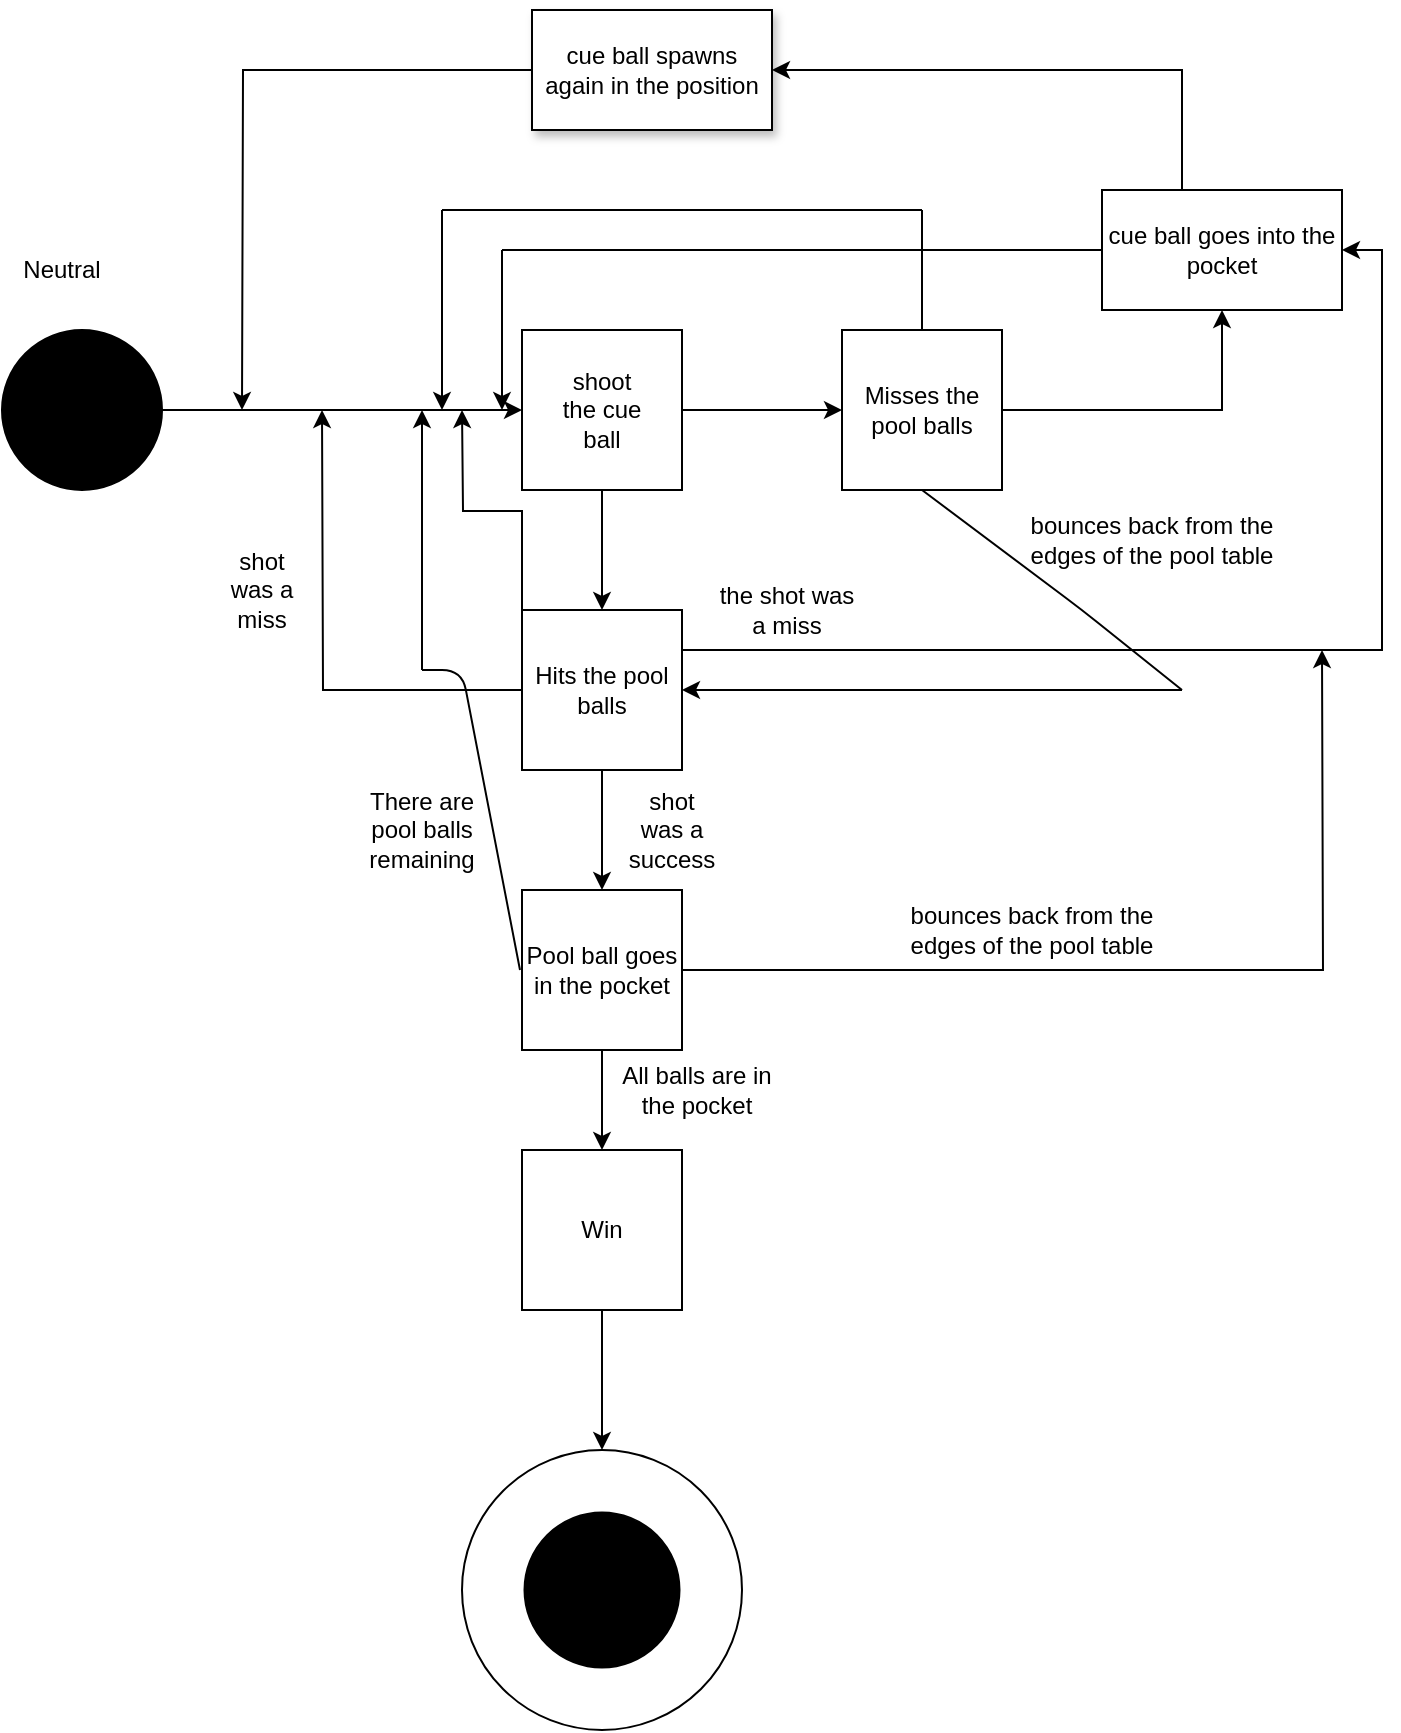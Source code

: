 <mxfile version="12.5.5" type="device"><diagram id="mm7hF15MvrVNc4FqPP2N" name="Page-1"><mxGraphModel dx="1422" dy="794" grid="1" gridSize="10" guides="1" tooltips="1" connect="1" arrows="1" fold="1" page="1" pageScale="1" pageWidth="850" pageHeight="1100" math="0" shadow="0"><root><mxCell id="0"/><mxCell id="1" parent="0"/><mxCell id="PiYGQeOm8PDUO4BvLQAN-2" style="edgeStyle=orthogonalEdgeStyle;rounded=0;orthogonalLoop=1;jettySize=auto;html=1;" edge="1" parent="1" source="PiYGQeOm8PDUO4BvLQAN-1"><mxGeometry relative="1" as="geometry"><mxPoint x="360" y="220" as="targetPoint"/></mxGeometry></mxCell><mxCell id="PiYGQeOm8PDUO4BvLQAN-1" value="" style="ellipse;whiteSpace=wrap;html=1;fillColor=#000000;" vertex="1" parent="1"><mxGeometry x="100" y="180" width="80" height="80" as="geometry"/></mxCell><mxCell id="PiYGQeOm8PDUO4BvLQAN-5" style="edgeStyle=orthogonalEdgeStyle;rounded=0;orthogonalLoop=1;jettySize=auto;html=1;exitX=0.5;exitY=1;exitDx=0;exitDy=0;" edge="1" parent="1" source="PiYGQeOm8PDUO4BvLQAN-3"><mxGeometry relative="1" as="geometry"><mxPoint x="400" y="320" as="targetPoint"/></mxGeometry></mxCell><mxCell id="PiYGQeOm8PDUO4BvLQAN-6" style="edgeStyle=orthogonalEdgeStyle;rounded=0;orthogonalLoop=1;jettySize=auto;html=1;" edge="1" parent="1" source="PiYGQeOm8PDUO4BvLQAN-3"><mxGeometry relative="1" as="geometry"><mxPoint x="520" y="220" as="targetPoint"/></mxGeometry></mxCell><mxCell id="PiYGQeOm8PDUO4BvLQAN-3" value="" style="whiteSpace=wrap;html=1;aspect=fixed;fillColor=#FFFFFF;" vertex="1" parent="1"><mxGeometry x="360" y="180" width="80" height="80" as="geometry"/></mxCell><mxCell id="PiYGQeOm8PDUO4BvLQAN-4" value="shoot the cue ball" style="text;html=1;strokeColor=none;fillColor=none;align=center;verticalAlign=middle;whiteSpace=wrap;rounded=0;" vertex="1" parent="1"><mxGeometry x="375" y="200" width="50" height="40" as="geometry"/></mxCell><mxCell id="PiYGQeOm8PDUO4BvLQAN-15" style="edgeStyle=orthogonalEdgeStyle;rounded=0;orthogonalLoop=1;jettySize=auto;html=1;" edge="1" parent="1" source="PiYGQeOm8PDUO4BvLQAN-7"><mxGeometry relative="1" as="geometry"><mxPoint x="400" y="460" as="targetPoint"/></mxGeometry></mxCell><mxCell id="PiYGQeOm8PDUO4BvLQAN-42" style="edgeStyle=orthogonalEdgeStyle;rounded=0;orthogonalLoop=1;jettySize=auto;html=1;exitX=1;exitY=0.25;exitDx=0;exitDy=0;entryX=1;entryY=0.5;entryDx=0;entryDy=0;" edge="1" parent="1" source="PiYGQeOm8PDUO4BvLQAN-7" target="PiYGQeOm8PDUO4BvLQAN-32"><mxGeometry relative="1" as="geometry"><mxPoint x="520" y="325" as="sourcePoint"/></mxGeometry></mxCell><mxCell id="PiYGQeOm8PDUO4BvLQAN-43" style="edgeStyle=orthogonalEdgeStyle;rounded=0;orthogonalLoop=1;jettySize=auto;html=1;exitX=0;exitY=0;exitDx=0;exitDy=0;" edge="1" parent="1" source="PiYGQeOm8PDUO4BvLQAN-7"><mxGeometry relative="1" as="geometry"><mxPoint x="330" y="220" as="targetPoint"/></mxGeometry></mxCell><mxCell id="PiYGQeOm8PDUO4BvLQAN-48" style="edgeStyle=orthogonalEdgeStyle;rounded=0;orthogonalLoop=1;jettySize=auto;html=1;" edge="1" parent="1" source="PiYGQeOm8PDUO4BvLQAN-7"><mxGeometry relative="1" as="geometry"><mxPoint x="260" y="220" as="targetPoint"/></mxGeometry></mxCell><mxCell id="PiYGQeOm8PDUO4BvLQAN-7" value="Hits the pool balls" style="whiteSpace=wrap;html=1;aspect=fixed;fillColor=#FFFFFF;" vertex="1" parent="1"><mxGeometry x="360" y="320" width="80" height="80" as="geometry"/></mxCell><mxCell id="PiYGQeOm8PDUO4BvLQAN-34" style="edgeStyle=orthogonalEdgeStyle;rounded=0;orthogonalLoop=1;jettySize=auto;html=1;entryX=0.5;entryY=1;entryDx=0;entryDy=0;" edge="1" parent="1" source="PiYGQeOm8PDUO4BvLQAN-8" target="PiYGQeOm8PDUO4BvLQAN-32"><mxGeometry relative="1" as="geometry"/></mxCell><mxCell id="PiYGQeOm8PDUO4BvLQAN-8" value="Misses the pool balls" style="whiteSpace=wrap;html=1;aspect=fixed;fillColor=#FFFFFF;" vertex="1" parent="1"><mxGeometry x="520" y="180" width="80" height="80" as="geometry"/></mxCell><mxCell id="PiYGQeOm8PDUO4BvLQAN-10" value="" style="endArrow=none;html=1;exitX=0.5;exitY=1;exitDx=0;exitDy=0;" edge="1" parent="1" source="PiYGQeOm8PDUO4BvLQAN-8"><mxGeometry width="50" height="50" relative="1" as="geometry"><mxPoint x="610" y="310" as="sourcePoint"/><mxPoint x="690" y="360" as="targetPoint"/><Array as="points"><mxPoint x="640" y="320"/></Array></mxGeometry></mxCell><mxCell id="PiYGQeOm8PDUO4BvLQAN-13" value="" style="endArrow=classic;html=1;entryX=1;entryY=0.5;entryDx=0;entryDy=0;" edge="1" parent="1" target="PiYGQeOm8PDUO4BvLQAN-7"><mxGeometry width="50" height="50" relative="1" as="geometry"><mxPoint x="690" y="360" as="sourcePoint"/><mxPoint x="250" y="420" as="targetPoint"/></mxGeometry></mxCell><mxCell id="PiYGQeOm8PDUO4BvLQAN-14" value="bounces back from the edges of the pool table" style="text;html=1;strokeColor=none;fillColor=none;align=center;verticalAlign=middle;whiteSpace=wrap;rounded=0;" vertex="1" parent="1"><mxGeometry x="600" y="280" width="150" height="10" as="geometry"/></mxCell><mxCell id="PiYGQeOm8PDUO4BvLQAN-24" style="edgeStyle=orthogonalEdgeStyle;rounded=0;orthogonalLoop=1;jettySize=auto;html=1;exitX=0.5;exitY=1;exitDx=0;exitDy=0;entryX=0.5;entryY=0;entryDx=0;entryDy=0;" edge="1" parent="1" source="PiYGQeOm8PDUO4BvLQAN-16" target="PiYGQeOm8PDUO4BvLQAN-23"><mxGeometry relative="1" as="geometry"/></mxCell><mxCell id="PiYGQeOm8PDUO4BvLQAN-54" style="edgeStyle=orthogonalEdgeStyle;rounded=0;orthogonalLoop=1;jettySize=auto;html=1;exitX=1;exitY=0.5;exitDx=0;exitDy=0;" edge="1" parent="1" source="PiYGQeOm8PDUO4BvLQAN-16"><mxGeometry relative="1" as="geometry"><mxPoint x="760" y="340" as="targetPoint"/></mxGeometry></mxCell><mxCell id="PiYGQeOm8PDUO4BvLQAN-16" value="Pool ball goes in the pocket" style="whiteSpace=wrap;html=1;aspect=fixed;fillColor=#FFFFFF;" vertex="1" parent="1"><mxGeometry x="360" y="460" width="80" height="80" as="geometry"/></mxCell><mxCell id="PiYGQeOm8PDUO4BvLQAN-20" value="" style="endArrow=none;html=1;exitX=0.5;exitY=0;exitDx=0;exitDy=0;" edge="1" parent="1" source="PiYGQeOm8PDUO4BvLQAN-8"><mxGeometry width="50" height="50" relative="1" as="geometry"><mxPoint x="200" y="610" as="sourcePoint"/><mxPoint x="560" y="120" as="targetPoint"/></mxGeometry></mxCell><mxCell id="PiYGQeOm8PDUO4BvLQAN-21" value="" style="endArrow=none;html=1;" edge="1" parent="1"><mxGeometry width="50" height="50" relative="1" as="geometry"><mxPoint x="320" y="120" as="sourcePoint"/><mxPoint x="560" y="120" as="targetPoint"/></mxGeometry></mxCell><mxCell id="PiYGQeOm8PDUO4BvLQAN-22" value="" style="endArrow=classic;html=1;" edge="1" parent="1"><mxGeometry width="50" height="50" relative="1" as="geometry"><mxPoint x="320" y="120" as="sourcePoint"/><mxPoint x="320" y="220" as="targetPoint"/></mxGeometry></mxCell><mxCell id="PiYGQeOm8PDUO4BvLQAN-38" style="edgeStyle=orthogonalEdgeStyle;rounded=0;orthogonalLoop=1;jettySize=auto;html=1;" edge="1" parent="1" source="PiYGQeOm8PDUO4BvLQAN-23"><mxGeometry relative="1" as="geometry"><mxPoint x="400" y="740" as="targetPoint"/></mxGeometry></mxCell><mxCell id="PiYGQeOm8PDUO4BvLQAN-23" value="Win" style="whiteSpace=wrap;html=1;aspect=fixed;fillColor=#FFFFFF;" vertex="1" parent="1"><mxGeometry x="360" y="590" width="80" height="80" as="geometry"/></mxCell><mxCell id="PiYGQeOm8PDUO4BvLQAN-25" value="All balls are in the pocket" style="text;html=1;strokeColor=none;fillColor=none;align=center;verticalAlign=middle;whiteSpace=wrap;rounded=0;" vertex="1" parent="1"><mxGeometry x="400" y="550" width="95" height="20" as="geometry"/></mxCell><mxCell id="PiYGQeOm8PDUO4BvLQAN-26" value="shot was a success" style="text;html=1;strokeColor=none;fillColor=none;align=center;verticalAlign=middle;whiteSpace=wrap;rounded=0;" vertex="1" parent="1"><mxGeometry x="415" y="420" width="40" height="20" as="geometry"/></mxCell><mxCell id="PiYGQeOm8PDUO4BvLQAN-28" value="" style="endArrow=none;html=1;" edge="1" parent="1"><mxGeometry width="50" height="50" relative="1" as="geometry"><mxPoint x="359" y="500" as="sourcePoint"/><mxPoint x="310" y="350" as="targetPoint"/><Array as="points"><mxPoint x="330" y="350"/></Array></mxGeometry></mxCell><mxCell id="PiYGQeOm8PDUO4BvLQAN-30" value="" style="endArrow=classic;html=1;" edge="1" parent="1"><mxGeometry width="50" height="50" relative="1" as="geometry"><mxPoint x="310" y="350" as="sourcePoint"/><mxPoint x="310" y="220" as="targetPoint"/></mxGeometry></mxCell><mxCell id="PiYGQeOm8PDUO4BvLQAN-31" value="There are pool balls remaining" style="text;html=1;strokeColor=none;fillColor=none;align=center;verticalAlign=middle;whiteSpace=wrap;rounded=0;" vertex="1" parent="1"><mxGeometry x="290" y="420" width="40" height="20" as="geometry"/></mxCell><mxCell id="PiYGQeOm8PDUO4BvLQAN-51" style="edgeStyle=orthogonalEdgeStyle;rounded=0;orthogonalLoop=1;jettySize=auto;html=1;entryX=1;entryY=0.5;entryDx=0;entryDy=0;" edge="1" parent="1" source="PiYGQeOm8PDUO4BvLQAN-32" target="PiYGQeOm8PDUO4BvLQAN-50"><mxGeometry relative="1" as="geometry"><Array as="points"><mxPoint x="690" y="50"/></Array></mxGeometry></mxCell><mxCell id="PiYGQeOm8PDUO4BvLQAN-32" value="cue ball goes into the pocket" style="rounded=0;whiteSpace=wrap;html=1;fillColor=#FFFFFF;" vertex="1" parent="1"><mxGeometry x="650" y="110" width="120" height="60" as="geometry"/></mxCell><mxCell id="PiYGQeOm8PDUO4BvLQAN-36" value="" style="endArrow=none;html=1;" edge="1" parent="1"><mxGeometry width="50" height="50" relative="1" as="geometry"><mxPoint x="350" y="140" as="sourcePoint"/><mxPoint x="650" y="140" as="targetPoint"/></mxGeometry></mxCell><mxCell id="PiYGQeOm8PDUO4BvLQAN-37" value="" style="endArrow=classic;html=1;" edge="1" parent="1"><mxGeometry width="50" height="50" relative="1" as="geometry"><mxPoint x="350" y="140" as="sourcePoint"/><mxPoint x="350" y="220" as="targetPoint"/></mxGeometry></mxCell><mxCell id="PiYGQeOm8PDUO4BvLQAN-39" value="" style="ellipse;whiteSpace=wrap;html=1;fillColor=#FFFFFF;" vertex="1" parent="1"><mxGeometry x="330" y="740" width="140" height="140" as="geometry"/></mxCell><mxCell id="PiYGQeOm8PDUO4BvLQAN-40" value="" style="ellipse;whiteSpace=wrap;html=1;fillColor=#000000;" vertex="1" parent="1"><mxGeometry x="361.25" y="771.25" width="77.5" height="77.5" as="geometry"/></mxCell><mxCell id="PiYGQeOm8PDUO4BvLQAN-46" value="the shot was a miss" style="text;html=1;strokeColor=none;fillColor=none;align=center;verticalAlign=middle;whiteSpace=wrap;rounded=0;" vertex="1" parent="1"><mxGeometry x="455" y="310" width="75" height="20" as="geometry"/></mxCell><mxCell id="PiYGQeOm8PDUO4BvLQAN-49" value="shot was a miss" style="text;html=1;strokeColor=none;fillColor=none;align=center;verticalAlign=middle;whiteSpace=wrap;rounded=0;" vertex="1" parent="1"><mxGeometry x="210" y="300" width="40" height="20" as="geometry"/></mxCell><mxCell id="PiYGQeOm8PDUO4BvLQAN-52" style="edgeStyle=orthogonalEdgeStyle;rounded=0;orthogonalLoop=1;jettySize=auto;html=1;" edge="1" parent="1" source="PiYGQeOm8PDUO4BvLQAN-50"><mxGeometry relative="1" as="geometry"><mxPoint x="220" y="220" as="targetPoint"/></mxGeometry></mxCell><mxCell id="PiYGQeOm8PDUO4BvLQAN-50" value="cue ball spawns again in the position" style="rounded=0;whiteSpace=wrap;html=1;fillColor=#FFFFFF;shadow=1;" vertex="1" parent="1"><mxGeometry x="365" y="20" width="120" height="60" as="geometry"/></mxCell><mxCell id="PiYGQeOm8PDUO4BvLQAN-53" value="Neutral" style="text;html=1;strokeColor=none;fillColor=none;align=center;verticalAlign=middle;whiteSpace=wrap;rounded=0;shadow=1;" vertex="1" parent="1"><mxGeometry x="110" y="140" width="40" height="20" as="geometry"/></mxCell><mxCell id="PiYGQeOm8PDUO4BvLQAN-55" value="bounces back from the edges of the pool table" style="text;html=1;strokeColor=none;fillColor=none;align=center;verticalAlign=middle;whiteSpace=wrap;rounded=0;shadow=1;" vertex="1" parent="1"><mxGeometry x="540" y="470" width="150" height="20" as="geometry"/></mxCell></root></mxGraphModel></diagram></mxfile>